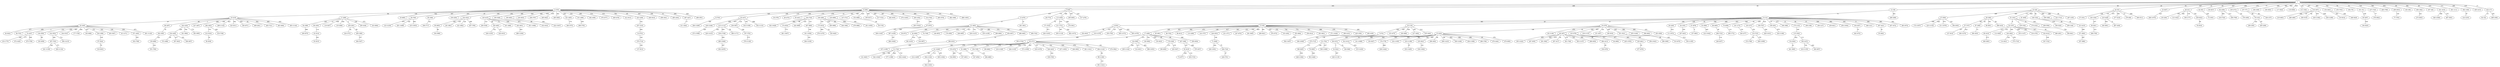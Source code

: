strict graph G {
1;
0 [label="0 (112)"];
2 [label="2 (163)"];
4 [label="4 (553)"];
5 [label="5 (140)"];
6 [label="6 (268)"];
7 [label="7 (574)"];
8 [label="8 (60)"];
9 [label="9 (793)"];
10 [label="10 (219)"];
11 [label="11 (289)"];
12 [label="12 (38)"];
13 [label="13 (470)"];
14 [label="14 (574)"];
15 [label="15 (424)"];
16 [label="16 (130)"];
17 [label="17 (288)"];
18 [label="18 (685)"];
19 [label="19 (276)"];
20 [label="20 (371)"];
21 [label="21 (483)"];
22 [label="22 (245)"];
23 [label="23 (20)"];
24 [label="24 (53)"];
25 [label="25 (437)"];
26 [label="26 (240)"];
27 [label="27 (509)"];
28 [label="28 (774)"];
29 [label="29 (360)"];
30 [label="30 (378)"];
31 [label="31 (734)"];
32 [label="32 (522)"];
33 [label="33 (647)"];
34 [label="34 (193)"];
35 [label="35 (462)"];
36 [label="36 (973)"];
37 [label="37 (181)"];
38 [label="38 (441)"];
39 [label="39 (760)"];
40 [label="40 (1146)"];
41 [label="41 (1049)"];
42 [label="42 (804)"];
43 [label="43 (414)"];
44 [label="44 (822)"];
45 [label="45 (236)"];
46 [label="46 (41)"];
47 [label="47 (878)"];
48 [label="48 (367)"];
49 [label="49 (474)"];
50 [label="50 (287)"];
51 [label="51 (191)"];
52 [label="52 (197)"];
53 [label="53 (580)"];
54 [label="54 (389)"];
55 [label="55 (441)"];
56 [label="56 (638)"];
57 [label="57 (747)"];
58 [label="58 (703)"];
59 [label="59 (735)"];
60 [label="60 (410)"];
61 [label="61 (752)"];
62 [label="62 (83)"];
63 [label="63 (474)"];
64 [label="64 (889)"];
65 [label="65 (961)"];
66 [label="66 (665)"];
67 [label="67 (870)"];
68 [label="68 (287)"];
69 [label="69 (300)"];
70 [label="70 (746)"];
71 [label="71 (649)"];
72 [label="72 (877)"];
73 [label="73 (303)"];
74 [label="74 (247)"];
75 [label="75 (658)"];
76 [label="76 (900)"];
77 [label="77 (793)"];
78 [label="78 (916)"];
79 [label="79 (143)"];
80 [label="80 (627)"];
81 [label="81 (686)"];
82 [label="82 (256)"];
83 [label="83 (619)"];
84 [label="84 (959)"];
85 [label="85 (366)"];
86 [label="86 (1418)"];
87 [label="87 (390)"];
88 [label="88 (515)"];
89 [label="89 (702)"];
90 [label="90 (901)"];
91 [label="91 (658)"];
92 [label="92 (32)"];
93 [label="93 (815)"];
94 [label="94 (1012)"];
95 [label="95 (905)"];
96 [label="96 (1446)"];
97 [label="97 (524)"];
98 [label="98 (813)"];
99 [label="99 (1180)"];
100 [label="100 (250)"];
101 [label="101 (173)"];
102 [label="102 (522)"];
103 [label="103 (371)"];
104 [label="104 (744)"];
105 [label="105 (373)"];
106 [label="106 (280)"];
107 [label="107 (77)"];
108 [label="108 (309)"];
109 [label="109 (583)"];
110 [label="110 (723)"];
111 [label="111 (672)"];
112 [label="112 (929)"];
113 [label="113 (456)"];
114 [label="114 (621)"];
115 [label="115 (302)"];
116 [label="116 (927)"];
117 [label="117 (924)"];
118 [label="118 (838)"];
119 [label="119 (814)"];
120 [label="120 (699)"];
121 [label="121 (843)"];
122 [label="122 (1042)"];
123 [label="123 (1230)"];
124 [label="124 (560)"];
125 [label="125 (578)"];
126 [label="126 (992)"];
127 [label="127 (914)"];
128 [label="128 (566)"];
129 [label="129 (192)"];
130 [label="130 (823)"];
131 [label="131 (182)"];
132 [label="132 (924)"];
133 [label="133 (268)"];
134 [label="134 (457)"];
135 [label="135 (848)"];
136 [label="136 (559)"];
137 [label="137 (913)"];
138 [label="138 (1133)"];
139 [label="139 (686)"];
140 [label="140 (462)"];
141 [label="141 (1068)"];
142 [label="142 (503)"];
143 [label="143 (757)"];
144 [label="144 (997)"];
145 [label="145 (415)"];
146 [label="146 (102)"];
147 [label="147 (731)"];
148 [label="148 (853)"];
149 [label="149 (1246)"];
150 [label="150 (927)"];
151 [label="151 (457)"];
152 [label="152 (686)"];
153 [label="153 (475)"];
154 [label="154 (463)"];
155 [label="155 (763)"];
156 [label="156 (747)"];
157 [label="157 (883)"];
158 [label="158 (291)"];
159 [label="159 (749)"];
160 [label="160 (686)"];
161 [label="161 (1056)"];
162 [label="162 (1628)"];
163 [label="163 (1147)"];
164 [label="164 (510)"];
165 [label="165 (548)"];
166 [label="166 (389)"];
167 [label="167 (753)"];
168 [label="168 (1270)"];
169 [label="169 (520)"];
170 [label="170 (232)"];
171 [label="171 (532)"];
172 [label="172 (1057)"];
173 [label="173 (610)"];
174 [label="174 (832)"];
175 [label="175 (133)"];
176 [label="176 (778)"];
177 [label="177 (729)"];
178 [label="178 (328)"];
179 [label="179 (595)"];
180 [label="180 (916)"];
181 [label="181 (1055)"];
182 [label="182 (220)"];
183 [label="183 (184)"];
184 [label="184 (79)"];
185 [label="185 (1222)"];
186 [label="186 (380)"];
187 [label="187 (443)"];
188 [label="188 (1006)"];
189 [label="189 (196)"];
190 [label="190 (683)"];
191 [label="191 (51)"];
192 [label="192 (668)"];
193 [label="193 (658)"];
194 [label="194 (825)"];
195 [label="195 (917)"];
196 [label="196 (127)"];
197 [label="197 (1169)"];
198 [label="198 (600)"];
199 [label="199 (862)"];
200 [label="200 (538)"];
201 [label="201 (661)"];
202 [label="202 (365)"];
203 [label="203 (733)"];
204 [label="204 (291)"];
205 [label="205 (1142)"];
206 [label="206 (723)"];
207 [label="207 (763)"];
208 [label="208 (594)"];
209 [label="209 (875)"];
210 [label="210 (428)"];
211 [label="211 (731)"];
212 [label="212 (616)"];
213 [label="213 (415)"];
214 [label="214 (1409)"];
215 [label="215 (1112)"];
216 [label="216 (1329)"];
217 [label="217 (723)"];
218 [label="218 (720)"];
219 [label="219 (663)"];
220 [label="220 (1414)"];
221 [label="221 (710)"];
222 [label="222 (1047)"];
223 [label="223 (1152)"];
224 [label="224 (373)"];
225 [label="225 (547)"];
226 [label="226 (1203)"];
227 [label="227 (487)"];
228 [label="228 (751)"];
229 [label="229 (503)"];
230 [label="230 (603)"];
231 [label="231 (371)"];
232 [label="232 (1305)"];
233 [label="233 (1188)"];
234 [label="234 (426)"];
235 [label="235 (921)"];
236 [label="236 (567)"];
237 [label="237 (725)"];
238 [label="238 (1748)"];
239 [label="239 (621)"];
240 [label="240 (1091)"];
241 [label="241 (1109)"];
242 [label="242 (899)"];
243 [label="243 (396)"];
244 [label="244 (1103)"];
245 [label="245 (1555)"];
246 [label="246 (724)"];
247 [label="247 (674)"];
248 [label="248 (895)"];
249 [label="249 (837)"];
250 [label="250 (438)"];
251 [label="251 (521)"];
252 [label="252 (643)"];
253 [label="253 (1285)"];
254 [label="254 (1004)"];
255 [label="255 (1240)"];
256 [label="256 (797)"];
257 [label="257 (310)"];
258 [label="258 (305)"];
259 [label="259 (148)"];
260 [label="260 (799)"];
261 [label="261 (945)"];
262 [label="262 (635)"];
263 [label="263 (567)"];
264 [label="264 (1239)"];
265 [label="265 (642)"];
266 [label="266 (1070)"];
267 [label="267 (930)"];
268 [label="268 (756)"];
269 [label="269 (821)"];
270 [label="270 (714)"];
271 [label="271 (683)"];
272 [label="272 (766)"];
273 [label="273 (803)"];
274 [label="274 (1263)"];
275 [label="275 (712)"];
276 [label="276 (572)"];
277 [label="277 (419)"];
278 [label="278 (1270)"];
279 [label="279 (66)"];
280 [label="280 (569)"];
281 [label="281 (1489)"];
282 [label="282 (463)"];
283 [label="283 (352)"];
284 [label="284 (1289)"];
285 [label="285 (565)"];
286 [label="286 (499)"];
287 [label="287 (105)"];
288 [label="288 (480)"];
289 [label="289 (1142)"];
290 [label="290 (1099)"];
291 [label="291 (582)"];
292 [label="292 (1134)"];
293 [label="293 (1022)"];
294 [label="294 (880)"];
295 [label="295 (605)"];
296 [label="296 (492)"];
297 [label="297 (417)"];
298 [label="298 (1223)"];
299 [label="299 (653)"];
300 [label="300 (519)"];
301 [label="301 (984)"];
302 [label="302 (415)"];
303 [label="303 (90)"];
304 [label="304 (1162)"];
305 [label="305 (1118)"];
306 [label="306 (382)"];
307 [label="307 (46)"];
308 [label="308 (717)"];
309 [label="309 (1345)"];
310 [label="310 (670)"];
311 [label="311 (1079)"];
312 [label="312 (831)"];
313 [label="313 (522)"];
314 [label="314 (762)"];
315 [label="315 (1430)"];
316 [label="316 (379)"];
317 [label="317 (276)"];
318 [label="318 (603)"];
319 [label="319 (1276)"];
320 [label="320 (483)"];
321 [label="321 (405)"];
322 [label="322 (614)"];
323 [label="323 (611)"];
324 [label="324 (1166)"];
325 [label="325 (841)"];
326 [label="326 (157)"];
327 [label="327 (854)"];
328 [label="328 (1235)"];
329 [label="329 (1215)"];
330 [label="330 (1185)"];
331 [label="331 (496)"];
332 [label="332 (1199)"];
333 [label="333 (292)"];
334 [label="334 (457)"];
335 [label="335 (1238)"];
336 [label="336 (478)"];
337 [label="337 (691)"];
338 [label="338 (1082)"];
339 [label="339 (765)"];
340 [label="340 (871)"];
341 [label="341 (410)"];
342 [label="342 (1042)"];
343 [label="343 (620)"];
344 [label="344 (277)"];
345 [label="345 (991)"];
346 [label="346 (1006)"];
347 [label="347 (722)"];
348 [label="348 (121)"];
349 [label="349 (1246)"];
350 [label="350 (177)"];
351 [label="351 (790)"];
352 [label="352 (1133)"];
353 [label="353 (884)"];
354 [label="354 (989)"];
355 [label="355 (750)"];
356 [label="356 (1043)"];
357 [label="357 (980)"];
358 [label="358 (941)"];
359 [label="359 (914)"];
360 [label="360 (575)"];
361 [label="361 (746)"];
362 [label="362 (458)"];
363 [label="363 (661)"];
364 [label="364 (1363)"];
365 [label="365 (1304)"];
366 [label="366 (291)"];
367 [label="367 (421)"];
368 [label="368 (1171)"];
369 [label="369 (511)"];
370 [label="370 (577)"];
371 [label="371 (1026)"];
372 [label="372 (486)"];
373 [label="373 (1058)"];
374 [label="374 (941)"];
375 [label="375 (716)"];
376 [label="376 (456)"];
377 [label="377 (1398)"];
378 [label="378 (802)"];
379 [label="379 (1128)"];
380 [label="380 (825)"];
381 [label="381 (111)"];
382 [label="382 (168)"];
383 [label="383 (995)"];
384 [label="384 (1215)"];
385 [label="385 (1373)"];
386 [label="386 (1626)"];
387 [label="387 (1439)"];
388 [label="388 (416)"];
389 [label="389 (419)"];
390 [label="390 (403)"];
391 [label="391 (1321)"];
392 [label="392 (1407)"];
393 [label="393 (1742)"];
394 [label="394 (830)"];
395 [label="395 (1078)"];
396 [label="396 (910)"];
397 [label="397 (843)"];
398 [label="398 (682)"];
399 [label="399 (869)"];
400 [label="400 (898)"];
401 [label="401 (491)"];
402 [label="402 (2255)"];
403 [label="403 (1107)"];
404 [label="404 (1388)"];
405 [label="405 (415)"];
406 [label="406 (607)"];
407 [label="407 (860)"];
408 [label="408 (261)"];
409 [label="409 (478)"];
410 [label="410 (864)"];
411 [label="411 (444)"];
412 [label="412 (913)"];
413 [label="413 (371)"];
414 [label="414 (235)"];
415 [label="415 (1653)"];
416 [label="416 (1155)"];
417 [label="417 (492)"];
418 [label="418 (1078)"];
419 [label="419 (748)"];
420 [label="420 (1119)"];
421 [label="421 (662)"];
422 [label="422 (17)"];
423 [label="423 (208)"];
424 [label="424 (610)"];
425 [label="425 (359)"];
426 [label="426 (443)"];
427 [label="427 (368)"];
428 [label="428 (1384)"];
429 [label="429 (1031)"];
430 [label="430 (1392)"];
431 [label="431 (488)"];
432 [label="432 (616)"];
433 [label="433 (775)"];
434 [label="434 (1444)"];
435 [label="435 (444)"];
436 [label="436 (1296)"];
437 [label="437 (1093)"];
438 [label="438 (1444)"];
439 [label="439 (822)"];
440 [label="440 (857)"];
441 [label="441 (965)"];
442 [label="442 (472)"];
443 [label="443 (851)"];
444 [label="444 (366)"];
445 [label="445 (721)"];
446 [label="446 (900)"];
447 [label="447 (472)"];
448 [label="448 (629)"];
449 [label="449 (810)"];
450 [label="450 (390)"];
451 [label="451 (1086)"];
452 [label="452 (788)"];
453 [label="453 (509)"];
454 [label="454 (857)"];
455 [label="455 (206)"];
456 [label="456 (769)"];
457 [label="457 (790)"];
458 [label="458 (361)"];
459 [label="459 (654)"];
460 [label="460 (683)"];
461 [label="461 (1341)"];
462 [label="462 (1073)"];
463 [label="463 (684)"];
464 [label="464 (1122)"];
465 [label="465 (578)"];
466 [label="466 (708)"];
467 [label="467 (563)"];
468 [label="468 (659)"];
469 [label="469 (308)"];
470 [label="470 (837)"];
471 [label="471 (483)"];
472 [label="472 (424)"];
473 [label="473 (1586)"];
474 [label="474 (562)"];
475 [label="475 (756)"];
476 [label="476 (444)"];
477 [label="477 (876)"];
478 [label="478 (886)"];
479 [label="479 (800)"];
480 [label="480 (1948)"];
481 [label="481 (1607)"];
482 [label="482 (369)"];
483 [label="483 (674)"];
484 [label="484 (413)"];
485 [label="485 (204)"];
486 [label="486 (665)"];
487 [label="487 (436)"];
488 [label="488 (1081)"];
489 [label="489 (1294)"];
490 [label="490 (742)"];
491 [label="491 (1120)"];
492 [label="492 (439)"];
493 [label="493 (1144)"];
494 [label="494 (547)"];
495 [label="495 (772)"];
496 [label="496 (1053)"];
497 [label="497 (427)"];
498 [label="498 (591)"];
499 [label="499 (755)"];
500 [label="500 (1089)"];
1 -- 191  [label=51];
19 -- 255  [label=964];
20 -- 437  [label=722];
46 -- 350  [label=136];
1 -- 8  [label=60];
15 -- 349  [label=822];
10 -- 340  [label=652];
1 -- 2  [label=163];
24 -- 277  [label=366];
22 -- 491  [label=875];
53 -- 122  [label=462];
1 -- 134  [label=457];
175 -- 115  [label=169];
24 -- 210  [label=375];
125 -- 325  [label=263];
46 -- 313  [label=481];
6 -- 9  [label=525];
22 -- 263  [label=322];
15 -- 476  [label=20];
1 -- 299  [label=653];
304 -- 364  [label=201];
0 -- 19  [label=164];
22 -- 44  [label=577];
139 -- 351  [label=104];
464 -- 99  [label=58];
1 -- 382  [label=168];
33 -- 266  [label=423];
207 -- 241  [label=346];
103 -- 110  [label=352];
27 -- 311  [label=570];
10 -- 68  [label=68];
4 -- 355  [label=197];
1 -- 306  [label=382];
5 -- 98  [label=673];
48 -- 361  [label=379];
134 -- 430  [label=935];
11 -- 135  [label=559];
1 -- 62  [label=83];
5 -- 389  [label=279];
23 -- 287  [label=85];
149 -- 473  [label=340];
314 -- 67  [label=108];
15 -- 233  [label=764];
146 -- 169  [label=418];
2 -- 498  [label=428];
10 -- 22  [label=26];
1 -- 307  [label=46];
52 -- 366  [label=94];
7 -- 188  [label=432];
171 -- 226  [label=671];
1 -- 105  [label=373];
484 -- 336  [label=65];
0 -- 5  [label=28];
145 -- 431  [label=73];
0 -- 47  [label=766];
106 -- 444  [label=86];
21 -- 486  [label=182];
107 -- 326  [label=80];
57 -- 168  [label=523];
158 -- 324  [label=875];
2 -- 485  [label=41];
97 -- 318  [label=79];
1 -- 33  [label=647];
4 -- 385  [label=820];
387 -- 386  [label=187];
23 -- 91  [label=638];
0 -- 254  [label=892];
191 -- 50  [label=236];
102 -- 95  [label=383];
6 -- 465  [label=310];
6 -- 274  [label=995];
51 -- 52  [label=6];
34 -- 187  [label=250];
21 -- 248  [label=412];
2 -- 10  [label=56];
302 -- 416  [label=740];
1 -- 381  [label=111];
5 -- 333  [label=152];
48 -- 297  [label=50];
6 -- 30  [label=110];
8 -- 295  [label=545];
1 -- 12  [label=38];
39 -- 415  [label=893];
68 -- 202  [label=78];
106 -- 173  [label=330];
15 -- 232  [label=881];
140 -- 375  [label=254];
11 -- 116  [label=638];
22 -- 142  [label=258];
39 -- 123  [label=470];
2 -- 321  [label=242];
5 -- 363  [label=521];
480 -- 402  [label=307];
5 -- 133  [label=128];
2 -- 100  [label=87];
48 -- 484  [label=46];
165 -- 432  [label=68];
22 -- 471  [label=238];
2 -- 18  [label=522];
15 -- 94  [label=588];
47 -- 157  [label=5];
10 -- 463  [label=465];
4 -- 395  [label=525];
46 -- 45  [label=195];
210 -- 345  [label=563];
42 -- 144  [label=193];
319 -- 393  [label=466];
16 -- 7  [label=444];
6 -- 49  [label=206];
88 -- 128  [label=51];
6 -- 283  [label=84];
20 -- 474  [label=191];
7 -- 275  [label=138];
212 -- 56  [label=22];
22 -- 136  [label=314];
0 -- 75  [label=546];
5 -- 89  [label=562];
2 -- 165  [label=385];
21 -- 179  [label=112];
321 -- 360  [label=170];
104 -- 174  [label=88];
74 -- 433  [label=528];
52 -- 316  [label=182];
25 -- 332  [label=762];
50 -- 194  [label=538];
20 -- 63  [label=103];
79 -- 455  [label=63];
46 -- 439  [label=781];
74 -- 472  [label=177];
48 -- 468  [label=292];
1 -- 237  [label=725];
1 -- 155  [label=763];
0 -- 66  [label=553];
13 -- 401  [label=21];
8 -- 113  [label=396];
1 -- 107  [label=77];
23 -- 186  [label=360];
20 -- 216  [label=958];
170 -- 358  [label=709];
0 -- 189  [label=84];
145 -- 200  [label=123];
0 -- 16  [label=18];
24 -- 369  [label=458];
48 -- 267  [label=563];
24 -- 279  [label=13];
146 -- 259  [label=46];
67 -- 387  [label=569];
15 -- 466  [label=284];
353 -- 392  [label=523];
106 -- 478  [label=606];
132 -- 441  [label=41];
14 -- 270  [label=140];
23 -- 51  [label=171];
120 -- 181  [label=356];
23 -- 29  [label=340];
20 -- 446  [label=529];
12 -- 0  [label=74];
215 -- 238  [label=636];
13 -- 21  [label=13];
215 -- 368  [label=59];
6 -- 482  [label=101];
0 -- 34  [label=81];
29 -- 90  [label=541];
341 -- 346  [label=596];
61 -- 76  [label=148];
107 -- 79  [label=66];
21 -- 335  [label=755];
182 -- 301  [label=764];
27 -- 172  [label=548];
20 -- 81  [label=315];
22 -- 177  [label=484];
19 -- 48  [label=91];
52 -- 322  [label=417];
21 -- 329  [label=732];
334 -- 442  [label=15];
6 -- 120  [label=431];
115 -- 302  [label=113];
5 -- 269  [label=681];
67 -- 309  [label=475];
282 -- 419  [label=285];
0 -- 156  [label=635];
5 -- 371  [label=886];
104 -- 162  [label=884];
10 -- 182  [label=1];
6 -- 106  [label=12];
1 -- 46  [label=41];
25 -- 149  [label=809];
0 -- 239  [label=509];
24 -- 183  [label=131];
427 -- 470  [label=469];
20 -- 464  [label=751];
29 -- 87  [label=30];
110 -- 272  [label=43];
270 -- 137  [label=199];
1 -- 6  [label=268];
15 -- 298  [label=799];
6 -- 488  [label=813];
51 -- 208  [label=403];
29 -- 57  [label=387];
48 -- 185  [label=855];
16 -- 160  [label=556];
17 -- 126  [label=704];
140 -- 114  [label=159];
15 -- 141  [label=644];
20 -- 426  [label=72];
21 -- 399  [label=386];
5 -- 65  [label=821];
83 -- 72  [label=258];
422 -- 92  [label=15];
115 -- 132  [label=622];
2 -- 145  [label=252];
48 -- 403  [label=740];
20 -- 41  [label=678];
94 -- 315  [label=418];
210 -- 487  [label=8];
2 -- 39  [label=597];
426 -- 339  [label=322];
51 -- 170  [label=41];
11 -- 54  [label=100];
2 -- 497  [label=264];
102 -- 421  [label=140];
229 -- 71  [label=146];
142 -- 384  [label=712];
173 -- 343  [label=10];
1 -- 154  [label=463];
6 -- 104  [label=476];
22 -- 58  [label=458];
16 -- 153  [label=345];
275 -- 380  [label=113];
22 -- 192  [label=423];
16 -- 417  [label=362];
21 -- 454  [label=374];
11 -- 250  [label=149];
52 -- 112  [label=732];
2 -- 331  [label=333];
154 -- 448  [label=166];
6 -- 195  [label=649];
110 -- 290  [label=376];
4 -- 252  [label=90];
186 -- 213  [label=35];
83 -- 203  [label=114];
2 -- 230  [label=440];
104 -- 242  [label=155];
79 -- 258  [label=162];
190 -- 222  [label=364];
2 -- 11  [label=126];
246 -- 228  [label=27];
1 -- 184  [label=79];
106 -- 400  [label=618];
1 -- 108  [label=309];
15 -- 61  [label=328];
15 -- 479  [label=376];
15 -- 404  [label=964];
61 -- 500  [label=337];
125 -- 64  [label=311];
282 -- 212  [label=153];
15 -- 150  [label=503];
8 -- 13  [label=410];
5 -- 359  [label=774];
19 -- 138  [label=857];
22 -- 74  [label=2];
320 -- 424  [label=127];
302 -- 440  [label=442];
1 -- 405  [label=415];
0 -- 367  [label=309];
322 -- 347  [label=108];
15 -- 235  [label=497];
1 -- 109  [label=583];
51 -- 129  [label=1];
6 -- 217  [label=455];
2 -- 458  [label=198];
396 -- 197  [label=259];
8 -- 28  [label=714];
6 -- 147  [label=463];
5 -- 247  [label=534];
17 -- 178  [label=40];
173 -- 278  [label=660];
271 -- 357  [label=297];
207 -- 292  [label=371];
251 -- 280  [label=48];
0 -- 483  [label=562];
113 -- 374  [label=485];
134 -- 300  [label=62];
497 -- 411  [label=17];
2 -- 190  [label=520];
156 -- 429  [label=284];
10 -- 227  [label=268];
367 -- 35  [label=41];
1 -- 341  [label=410];
238 -- 480  [label=200];
0 -- 53  [label=468];
22 -- 413  [label=126];
257 -- 14  [label=264];
152 -- 59  [label=49];
11 -- 69  [label=11];
76 -- 96  [label=546];
63 -- 84  [label=485];
31 -- 342  [label=308];
380 -- 428  [label=559];
19 -- 180  [label=640];
6 -- 262  [label=367];
145 -- 451  [label=671];
124 -- 312  [label=271];
450 -- 494  [label=157];
2 -- 423  [label=45];
320 -- 328  [label=752];
5 -- 261  [label=805];
0 -- 158  [label=179];
41 -- 214  [label=360];
21 -- 42  [label=321];
204 -- 224  [label=82];
113 -- 171  [label=76];
75 -- 495  [label=114];
306 -- 273  [label=421];
1 -- 23  [label=20];
20 -- 461  [label=970];
104 -- 407  [label=116];
183 -- 38  [label=257];
1 -- 422  [label=17];
178 -- 225  [label=219];
2 -- 102  [label=359];
1 -- 303  [label=90];
23 -- 27  [label=489];
20 -- 31  [label=363];
2 -- 265  [label=479];
382 -- 414  [label=67];
2 -- 412  [label=750];
0 -- 103  [label=259];
41 -- 304  [label=113];
95 -- 354  [label=84];
5 -- 143  [label=617];
0 -- 196  [label=15];
2 -- 409  [label=315];
0 -- 447  [label=360];
15 -- 88  [label=91];
25 -- 352  [label=696];
124 -- 205  [label=582];
1 -- 24  [label=53];
31 -- 121  [label=109];
124 -- 496  [label=493];
113 -- 211  [label=275];
10 -- 408  [label=42];
19 -- 40  [label=870];
17 -- 20  [label=83];
204 -- 450  [label=99];
41 -- 365  [label=255];
21 -- 490  [label=259];
2 -- 285  [label=402];
17 -- 427  [label=80];
15 -- 176  [label=354];
125 -- 245  [label=977];
178 -- 198  [label=272];
87 -- 390  [label=13];
0 -- 334  [label=345];
215 -- 220  [label=302];
71 -- 246  [label=75];
236 -- 167  [label=186];
19 -- 398  [label=406];
182 -- 383  [label=775];
145 -- 320  [label=68];
17 -- 124  [label=272];
341 -- 467  [label=153];
174 -- 481  [label=775];
407 -- 161  [label=196];
2 -- 449  [label=647];
154 -- 119  [label=351];
331 -- 499  [label=259];
20 -- 199  [label=491];
71 -- 240  [label=442];
10 -- 323  [label=392];
235 -- 338  [label=161];
5 -- 17  [label=148];
1 -- 131  [label=182];
17 -- 459  [label=366];
62 -- 73  [label=220];
22 -- 243  [label=151];
19 -- 151  [label=181];
38 -- 268  [label=315];
6 -- 25  [label=169];
21 -- 148  [label=370];
48 -- 291  [label=215];
21 -- 70  [label=263];
82 -- 218  [label=464];
161 -- 264  [label=183];
234 -- 406  [label=181];
443 -- 489  [label=443];
427 -- 83  [label=251];
39 -- 281  [label=729];
6 -- 55  [label=173];
52 -- 60  [label=213];
10 -- 493  [label=925];
4 -- 319  [label=723];
31 -- 434  [label=710];
1 -- 260  [label=799];
125 -- 356  [label=465];
176 -- 438  [label=666];
5 -- 231  [label=231];
43 -- 93  [label=401];
82 -- 456  [label=513];
5 -- 276  [label=432];
21 -- 36  [label=490];
182 -- 234  [label=206];
283 -- 293  [label=670];
325 -- 477  [label=35];
439 -- 78  [label=94];
167 -- 379  [label=375];
134 -- 288  [label=23];
31 -- 377  [label=664];
9 -- 284  [label=496];
6 -- 152  [label=418];
24 -- 37  [label=128];
60 -- 460  [label=273];
15 -- 296  [label=68];
111 -- 330  [label=513];
237 -- 378  [label=77];
23 -- 221  [label=690];
85 -- 308  [label=351];
136 -- 193  [label=99];
17 -- 130  [label=535];
42 -- 86  [label=614];
102 -- 201  [label=139];
16 -- 435  [label=314];
234 -- 397  [label=417];
1 -- 117  [label=924];
102 -- 457  [label=268];
0 -- 175  [label=21];
142 -- 207  [label=260];
5 -- 353  [label=744];
12 -- 286  [label=461];
11 -- 204  [label=2];
233 -- 253  [label=97];
202 -- 139  [label=321];
74 -- 475  [label=509];
10 -- 289  [label=923];
211 -- 462  [label=342];
1 -- 118  [label=838];
19 -- 453  [label=233];
54 -- 209  [label=486];
422 -- 469  [label=291];
251 -- 310  [label=149];
2 -- 362  [label=295];
1 -- 80  [label=627];
243 -- 97  [label=128];
69 -- 43  [label=114];
63 -- 337  [label=217];
145 -- 443  [label=436];
2 -- 85  [label=203];
0 -- 101  [label=61];
81 -- 327  [label=168];
19 -- 15  [label=148];
206 -- 249  [label=114];
20 -- 159  [label=378];
25 -- 215  [label=675];
29 -- 388  [label=56];
0 -- 166  [label=277];
19 -- 125  [label=302];
27 -- 223  [label=643];
20 -- 373  [label=687];
25 -- 236  [label=130];
211 -- 305  [label=387];
105 -- 376  [label=83];
454 -- 396  [label=53];
0 -- 348  [label=9];
2 -- 370  [label=414];
213 -- 271  [label=268];
99 -- 391  [label=141];
52 -- 140  [label=265];
0 -- 4  [label=441];
234 -- 372  [label=60];
32 -- 420  [label=597];
1 -- 82  [label=256];
11 -- 410  [label=575];
5 -- 425  [label=219];
10 -- 282  [label=244];
8 -- 317  [label=216];
299 -- 77  [label=140];
23 -- 146  [label=82];
134 -- 436  [label=839];
5 -- 229  [label=363];
26 -- 111  [label=432];
57 -- 127  [label=167];
66 -- 206  [label=58];
20 -- 418  [label=707];
27 -- 394  [label=321];
159 -- 294  [label=131];
88 -- 32  [label=7];
2 -- 256  [label=634];
22 -- 164  [label=265];
0 -- 26  [label=128];
20 -- 244  [label=732];
5 -- 492  [label=299];
471 -- 452  [label=305];
19 -- 251  [label=245];
6 -- 314  [label=494];
52 -- 163  [label=950];
10 -- 445  [label=502];
101 -- 344  [label=104];
423 -- 257  [label=102];
134 -- 219  [label=206];
}
